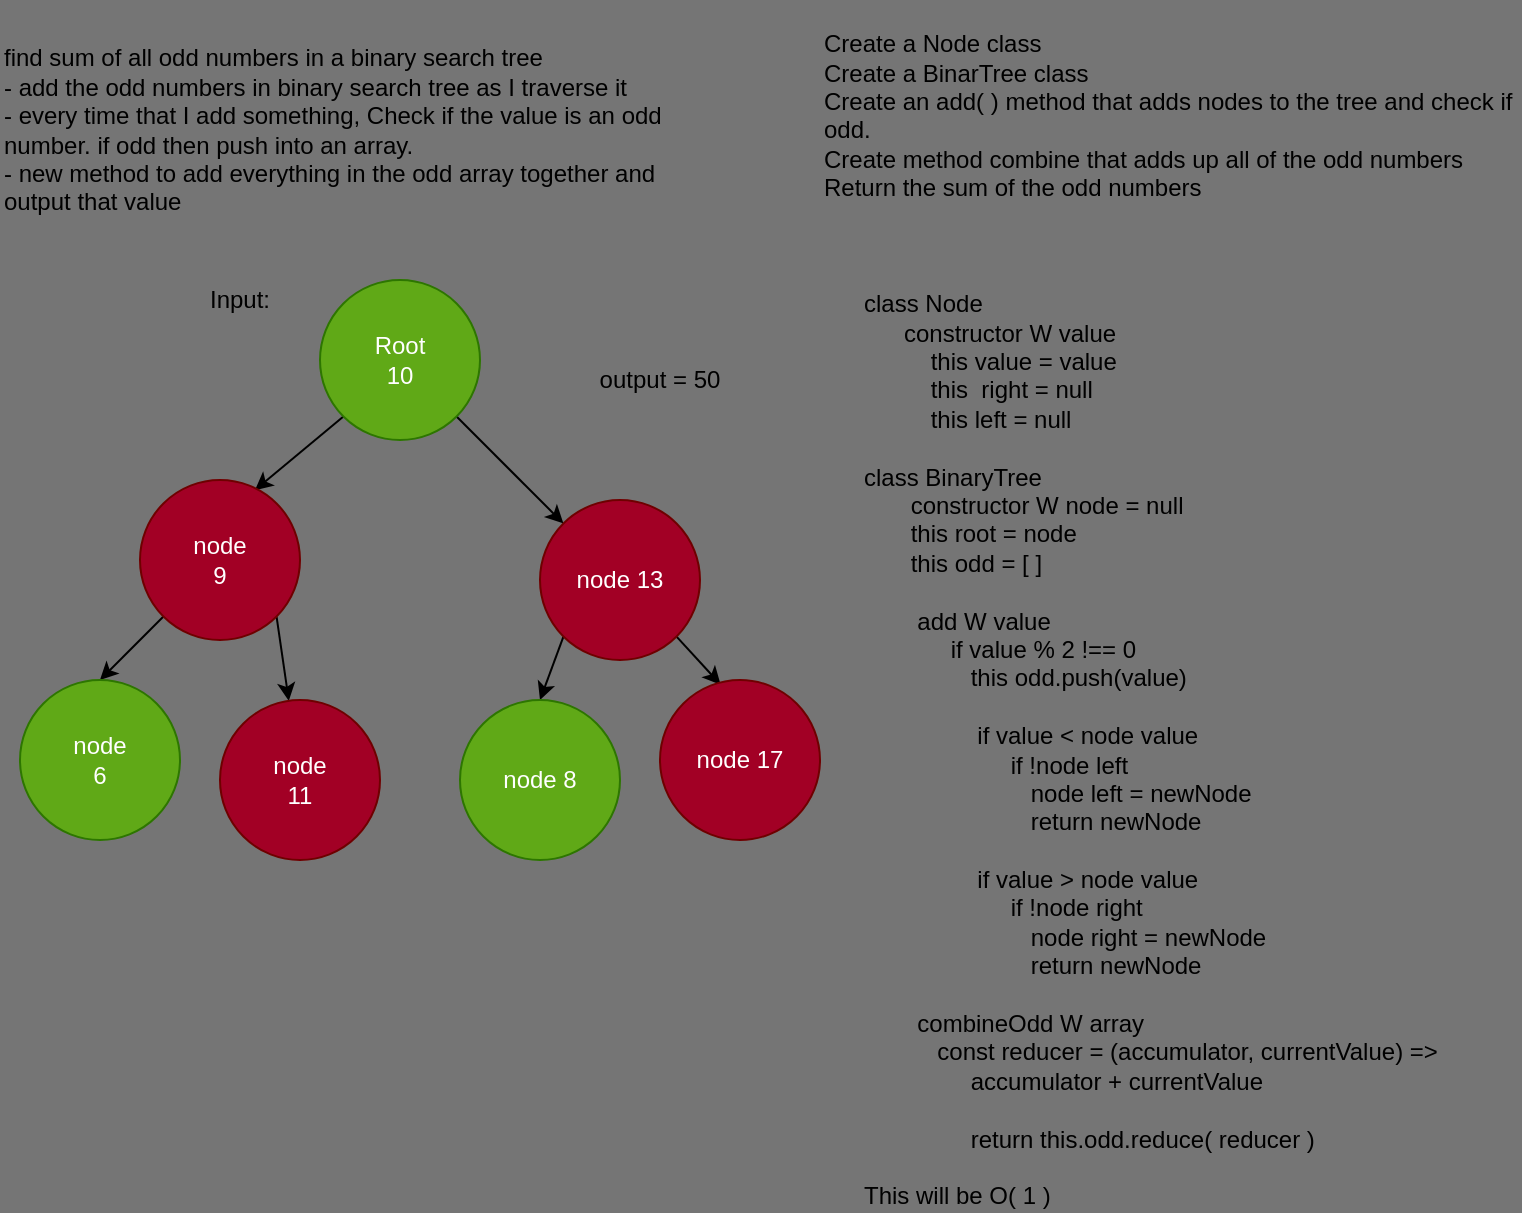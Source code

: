 <mxfile version="13.6.5">
    <diagram id="twpHcdXJVdz-JECBv8kd" name="Page-1">
        <mxGraphModel dx="854" dy="800" grid="0" gridSize="10" guides="1" tooltips="1" connect="1" arrows="1" fold="1" page="1" pageScale="1" pageWidth="850" pageHeight="1100" background="#757575" math="0" shadow="0">
            <root>
                <mxCell id="0"/>
                <mxCell id="1" parent="0"/>
                <mxCell id="6" value="find sum of all odd numbers in a binary search tree&lt;br&gt;- add the odd numbers in binary search tree as I traverse it&lt;br&gt;- every time that I add something, Check if the value is an odd number. if odd then push into an array.&lt;br&gt;- new method to add everything in the odd array together and output that value" style="text;html=1;strokeColor=none;fillColor=none;align=left;verticalAlign=middle;whiteSpace=wrap;rounded=0;" vertex="1" parent="1">
                    <mxGeometry x="30" y="10" width="350" height="130" as="geometry"/>
                </mxCell>
                <mxCell id="20" style="rounded=0;orthogonalLoop=1;jettySize=auto;html=1;exitX=0;exitY=1;exitDx=0;exitDy=0;entryX=0.718;entryY=0.064;entryDx=0;entryDy=0;entryPerimeter=0;" edge="1" parent="1" source="7" target="8">
                    <mxGeometry relative="1" as="geometry"/>
                </mxCell>
                <mxCell id="23" style="edgeStyle=none;rounded=0;orthogonalLoop=1;jettySize=auto;html=1;exitX=1;exitY=1;exitDx=0;exitDy=0;" edge="1" parent="1" source="7" target="11">
                    <mxGeometry relative="1" as="geometry"/>
                </mxCell>
                <mxCell id="7" value="Root&lt;br&gt;10" style="ellipse;whiteSpace=wrap;html=1;aspect=fixed;fillColor=#60a917;strokeColor=#2D7600;fontColor=#ffffff;" vertex="1" parent="1">
                    <mxGeometry x="190" y="150" width="80" height="80" as="geometry"/>
                </mxCell>
                <mxCell id="21" style="rounded=0;orthogonalLoop=1;jettySize=auto;html=1;exitX=0;exitY=1;exitDx=0;exitDy=0;entryX=0.5;entryY=0;entryDx=0;entryDy=0;" edge="1" parent="1" source="8" target="9">
                    <mxGeometry relative="1" as="geometry"/>
                </mxCell>
                <mxCell id="22" style="edgeStyle=none;rounded=0;orthogonalLoop=1;jettySize=auto;html=1;exitX=1;exitY=1;exitDx=0;exitDy=0;" edge="1" parent="1" source="8" target="10">
                    <mxGeometry relative="1" as="geometry"/>
                </mxCell>
                <mxCell id="8" value="node &lt;br&gt;9" style="ellipse;whiteSpace=wrap;html=1;aspect=fixed;fillColor=#a20025;strokeColor=#6F0000;fontColor=#ffffff;" vertex="1" parent="1">
                    <mxGeometry x="100" y="250" width="80" height="80" as="geometry"/>
                </mxCell>
                <mxCell id="9" value="node &lt;br&gt;6" style="ellipse;whiteSpace=wrap;html=1;aspect=fixed;fillColor=#60a917;strokeColor=#2D7600;fontColor=#ffffff;" vertex="1" parent="1">
                    <mxGeometry x="40" y="350" width="80" height="80" as="geometry"/>
                </mxCell>
                <mxCell id="10" value="node &lt;br&gt;11" style="ellipse;whiteSpace=wrap;html=1;aspect=fixed;fillColor=#a20025;strokeColor=#6F0000;fontColor=#ffffff;" vertex="1" parent="1">
                    <mxGeometry x="140" y="360" width="80" height="80" as="geometry"/>
                </mxCell>
                <mxCell id="24" style="edgeStyle=none;rounded=0;orthogonalLoop=1;jettySize=auto;html=1;exitX=0;exitY=1;exitDx=0;exitDy=0;entryX=0.5;entryY=0;entryDx=0;entryDy=0;" edge="1" parent="1" source="11" target="12">
                    <mxGeometry relative="1" as="geometry"/>
                </mxCell>
                <mxCell id="25" style="edgeStyle=none;rounded=0;orthogonalLoop=1;jettySize=auto;html=1;exitX=1;exitY=1;exitDx=0;exitDy=0;entryX=0.379;entryY=0.029;entryDx=0;entryDy=0;entryPerimeter=0;" edge="1" parent="1" source="11" target="13">
                    <mxGeometry relative="1" as="geometry"/>
                </mxCell>
                <mxCell id="11" value="node 13" style="ellipse;whiteSpace=wrap;html=1;aspect=fixed;fillColor=#a20025;strokeColor=#6F0000;fontColor=#ffffff;" vertex="1" parent="1">
                    <mxGeometry x="300" y="260" width="80" height="80" as="geometry"/>
                </mxCell>
                <mxCell id="12" value="node 8" style="ellipse;whiteSpace=wrap;html=1;aspect=fixed;fillColor=#60a917;strokeColor=#2D7600;fontColor=#ffffff;" vertex="1" parent="1">
                    <mxGeometry x="260" y="360" width="80" height="80" as="geometry"/>
                </mxCell>
                <mxCell id="13" value="node 17" style="ellipse;whiteSpace=wrap;html=1;aspect=fixed;fillColor=#a20025;strokeColor=#6F0000;fontColor=#ffffff;" vertex="1" parent="1">
                    <mxGeometry x="360" y="350" width="80" height="80" as="geometry"/>
                </mxCell>
                <mxCell id="15" value="output = 50" style="text;html=1;strokeColor=none;fillColor=none;align=center;verticalAlign=middle;whiteSpace=wrap;rounded=0;" vertex="1" parent="1">
                    <mxGeometry x="320" y="190" width="80" height="20" as="geometry"/>
                </mxCell>
                <mxCell id="16" value="Input:" style="text;html=1;strokeColor=none;fillColor=none;align=center;verticalAlign=middle;whiteSpace=wrap;rounded=0;" vertex="1" parent="1">
                    <mxGeometry x="130" y="150" width="40" height="20" as="geometry"/>
                </mxCell>
                <mxCell id="17" value="&lt;div&gt;&lt;span&gt;Create a Node class&lt;/span&gt;&lt;/div&gt;&lt;div&gt;Create a BinarTree class&lt;/div&gt;&lt;div&gt;Create an add( ) method that adds nodes to the tree and check if odd.&amp;nbsp;&lt;/div&gt;&lt;div&gt;Create method combine that adds up all of the odd numbers&lt;/div&gt;&lt;div&gt;Return the sum of the odd numbers&lt;/div&gt;&lt;div&gt;&lt;br&gt;&lt;/div&gt;" style="text;html=1;strokeColor=none;fillColor=none;align=left;verticalAlign=middle;whiteSpace=wrap;rounded=0;" vertex="1" parent="1">
                    <mxGeometry x="440" y="25" width="350" height="100" as="geometry"/>
                </mxCell>
                <mxCell id="18" value="class Node&lt;br&gt;&amp;nbsp; &amp;nbsp; &amp;nbsp; constructor W value&lt;br&gt;&amp;nbsp; &amp;nbsp; &amp;nbsp; &amp;nbsp; &amp;nbsp; this value = value&lt;br&gt;&amp;nbsp; &amp;nbsp; &amp;nbsp; &amp;nbsp; &amp;nbsp; this&amp;nbsp; right = null&lt;br&gt;&amp;nbsp; &amp;nbsp; &amp;nbsp; &amp;nbsp; &amp;nbsp; this left = null&lt;br&gt;&lt;br&gt;class BinaryTree&lt;br&gt;&amp;nbsp; &amp;nbsp; &amp;nbsp; &amp;nbsp;constructor W node = null&lt;br&gt;&amp;nbsp; &amp;nbsp; &amp;nbsp; &amp;nbsp;this root = node&lt;br&gt;&amp;nbsp; &amp;nbsp; &amp;nbsp; &amp;nbsp;this odd = [ ]&lt;br&gt;&lt;br&gt;&amp;nbsp; &amp;nbsp; &amp;nbsp; &amp;nbsp; add W value&lt;br&gt;&amp;nbsp; &amp;nbsp; &amp;nbsp; &amp;nbsp; &amp;nbsp; &amp;nbsp; &amp;nbsp;if value % 2 !== 0&amp;nbsp;&lt;br&gt;&amp;nbsp; &amp;nbsp; &amp;nbsp; &amp;nbsp; &amp;nbsp; &amp;nbsp; &amp;nbsp; &amp;nbsp; this odd.push(value)&lt;br&gt;&amp;nbsp; &amp;nbsp; &amp;nbsp; &amp;nbsp; &amp;nbsp; &amp;nbsp; &amp;nbsp; &amp;nbsp;&amp;nbsp;&lt;br&gt;&amp;nbsp; &amp;nbsp; &amp;nbsp; &amp;nbsp; &amp;nbsp; &amp;nbsp; &amp;nbsp; &amp;nbsp; &amp;nbsp;if value &amp;lt; node value&lt;br&gt;&amp;nbsp; &amp;nbsp; &amp;nbsp; &amp;nbsp; &amp;nbsp; &amp;nbsp; &amp;nbsp; &amp;nbsp; &amp;nbsp; &amp;nbsp; &amp;nbsp; if !node left&lt;br&gt;&amp;nbsp; &amp;nbsp; &amp;nbsp; &amp;nbsp; &amp;nbsp; &amp;nbsp; &amp;nbsp; &amp;nbsp; &amp;nbsp; &amp;nbsp; &amp;nbsp; &amp;nbsp; &amp;nbsp;node left = newNode&lt;br&gt;&amp;nbsp; &amp;nbsp; &amp;nbsp; &amp;nbsp; &amp;nbsp; &amp;nbsp; &amp;nbsp; &amp;nbsp; &amp;nbsp; &amp;nbsp; &amp;nbsp; &amp;nbsp; &amp;nbsp;return newNode&lt;br&gt;&lt;br&gt;&amp;nbsp; &amp;nbsp; &amp;nbsp; &amp;nbsp; &amp;nbsp; &amp;nbsp; &amp;nbsp; &amp;nbsp; &amp;nbsp;if value &amp;gt; node value&lt;br&gt;&amp;nbsp; &amp;nbsp; &amp;nbsp; &amp;nbsp; &amp;nbsp; &amp;nbsp; &amp;nbsp; &amp;nbsp; &amp;nbsp; &amp;nbsp; &amp;nbsp; if !node right&lt;br&gt;&amp;nbsp; &amp;nbsp; &amp;nbsp; &amp;nbsp; &amp;nbsp; &amp;nbsp; &amp;nbsp; &amp;nbsp; &amp;nbsp; &amp;nbsp; &amp;nbsp; &amp;nbsp; &amp;nbsp;node right = newNode&lt;br&gt;&amp;nbsp; &amp;nbsp; &amp;nbsp; &amp;nbsp; &amp;nbsp; &amp;nbsp; &amp;nbsp; &amp;nbsp; &amp;nbsp; &amp;nbsp; &amp;nbsp; &amp;nbsp; &amp;nbsp;return newNode&lt;br&gt;&lt;br&gt;&amp;nbsp; &amp;nbsp; &amp;nbsp; &amp;nbsp; combineOdd W array&lt;br&gt;&amp;nbsp; &amp;nbsp; &amp;nbsp; &amp;nbsp; &amp;nbsp; &amp;nbsp;const reducer = (accumulator, currentValue) =&amp;gt;&amp;nbsp; &amp;nbsp; &amp;nbsp; &amp;nbsp; &amp;nbsp; &amp;nbsp; &amp;nbsp; &amp;nbsp; &amp;nbsp; &amp;nbsp; &amp;nbsp; &amp;nbsp; &amp;nbsp; &amp;nbsp; accumulator + currentValue&lt;br&gt;&lt;br&gt;&amp;nbsp; &amp;nbsp; &amp;nbsp; &amp;nbsp; &amp;nbsp; &amp;nbsp; &amp;nbsp; &amp;nbsp; return this.odd.reduce( reducer )&lt;br&gt;&lt;br&gt;This will be O( 1 )&lt;br&gt;" style="text;html=1;strokeColor=none;fillColor=none;align=left;verticalAlign=middle;whiteSpace=wrap;rounded=0;" vertex="1" parent="1">
                    <mxGeometry x="460" y="160" width="330" height="450" as="geometry"/>
                </mxCell>
            </root>
        </mxGraphModel>
    </diagram>
</mxfile>